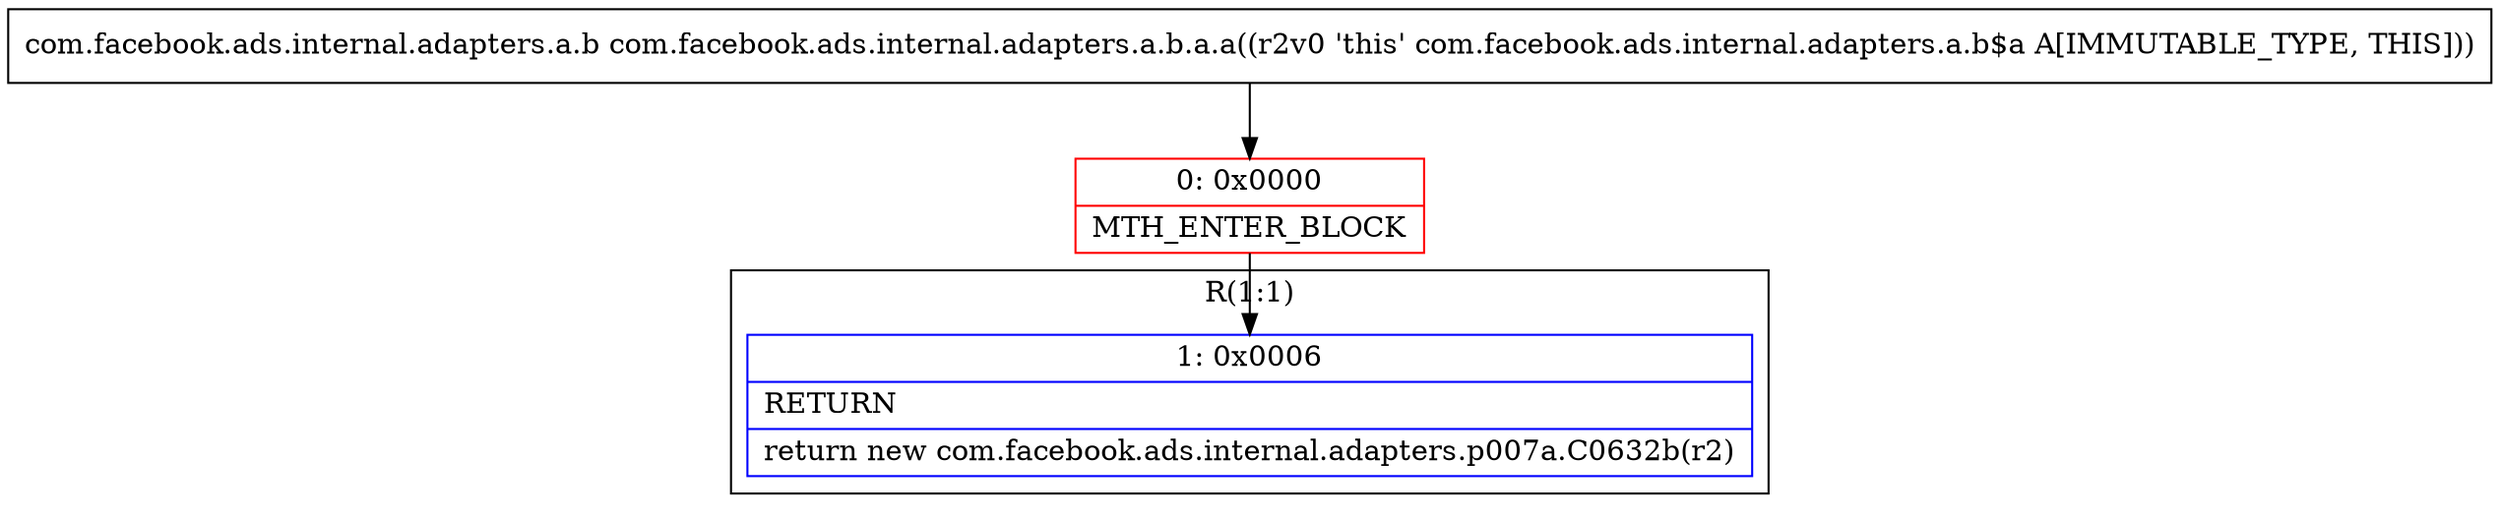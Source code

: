 digraph "CFG forcom.facebook.ads.internal.adapters.a.b.a.a()Lcom\/facebook\/ads\/internal\/adapters\/a\/b;" {
subgraph cluster_Region_161179736 {
label = "R(1:1)";
node [shape=record,color=blue];
Node_1 [shape=record,label="{1\:\ 0x0006|RETURN\l|return new com.facebook.ads.internal.adapters.p007a.C0632b(r2)\l}"];
}
Node_0 [shape=record,color=red,label="{0\:\ 0x0000|MTH_ENTER_BLOCK\l}"];
MethodNode[shape=record,label="{com.facebook.ads.internal.adapters.a.b com.facebook.ads.internal.adapters.a.b.a.a((r2v0 'this' com.facebook.ads.internal.adapters.a.b$a A[IMMUTABLE_TYPE, THIS])) }"];
MethodNode -> Node_0;
Node_0 -> Node_1;
}

